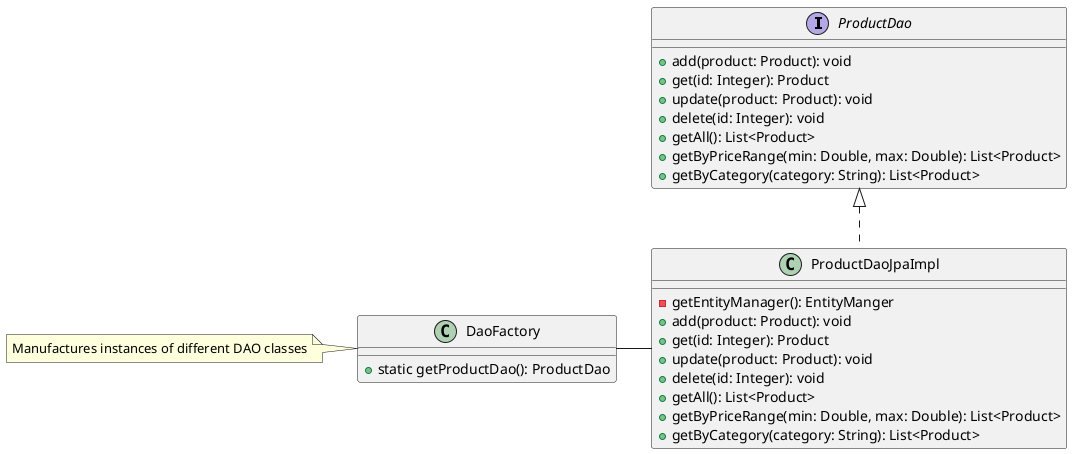 @startuml

interface ProductDao {
    + add(product: Product): void
    + get(id: Integer): Product
    + update(product: Product): void
    + delete(id: Integer): void
    + getAll(): List<Product>
    + getByPriceRange(min: Double, max: Double): List<Product>
    + getByCategory(category: String): List<Product>
}

class ProductDaoJpaImpl {
    - getEntityManager(): EntityManger
    + add(product: Product): void
    + get(id: Integer): Product
    + update(product: Product): void
    + delete(id: Integer): void
    + getAll(): List<Product>
    + getByPriceRange(min: Double, max: Double): List<Product>
    + getByCategory(category: String): List<Product>
}

class DaoFactory{
    + static getProductDao(): ProductDao
}

DaoFactory - ProductDaoJpaImpl
ProductDao <|.. ProductDaoJpaImpl


note left of DaoFactory: Manufactures instances of different DAO classes


@enduml